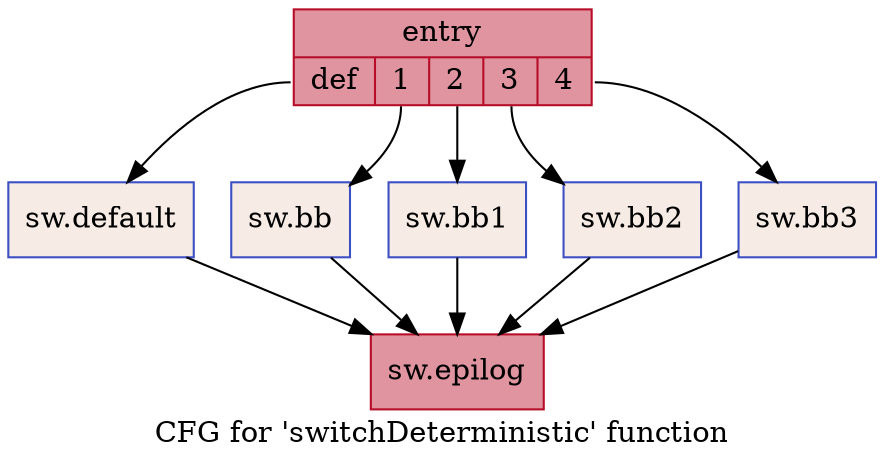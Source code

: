 digraph "CFG for 'switchDeterministic' function" {
	label="CFG for 'switchDeterministic' function";

	Node0x556653691280 [shape=record,color="#b70d28ff", style=filled, fillcolor="#b70d2870",label="{entry|{<s0>def|<s1>1|<s2>2|<s3>3|<s4>4}}"];
	Node0x556653691280:s0 -> Node0x556653691560;
	Node0x556653691280:s1 -> Node0x5566536915e0;
	Node0x556653691280:s2 -> Node0x556653691680;
	Node0x556653691280:s3 -> Node0x556653691720;
	Node0x556653691280:s4 -> Node0x5566536917f0;
	Node0x5566536915e0 [shape=record,color="#3d50c3ff", style=filled, fillcolor="#ecd3c570",label="{sw.bb}"];
	Node0x5566536915e0 -> Node0x556653691b30;
	Node0x556653691680 [shape=record,color="#3d50c3ff", style=filled, fillcolor="#ecd3c570",label="{sw.bb1}"];
	Node0x556653691680 -> Node0x556653691b30;
	Node0x556653691720 [shape=record,color="#3d50c3ff", style=filled, fillcolor="#ecd3c570",label="{sw.bb2}"];
	Node0x556653691720 -> Node0x556653691b30;
	Node0x5566536917f0 [shape=record,color="#3d50c3ff", style=filled, fillcolor="#ecd3c570",label="{sw.bb3}"];
	Node0x5566536917f0 -> Node0x556653691b30;
	Node0x556653691560 [shape=record,color="#3d50c3ff", style=filled, fillcolor="#ecd3c570",label="{sw.default}"];
	Node0x556653691560 -> Node0x556653691b30;
	Node0x556653691b30 [shape=record,color="#b70d28ff", style=filled, fillcolor="#b70d2870",label="{sw.epilog}"];
}
